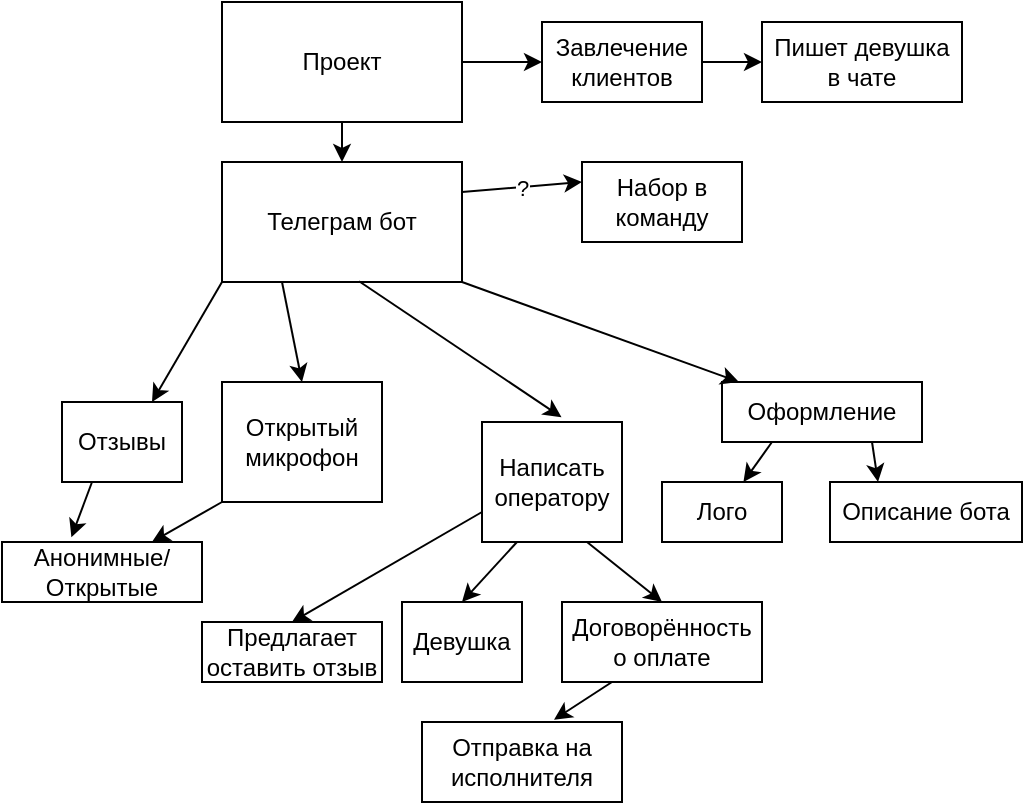 <mxfile version="15.8.3" type="github">
  <diagram id="Qlsg1mrHUs3pYg51-jJp" name="Page-1">
    <mxGraphModel dx="865" dy="447" grid="1" gridSize="10" guides="1" tooltips="1" connect="1" arrows="1" fold="1" page="1" pageScale="1" pageWidth="827" pageHeight="1169" math="0" shadow="0">
      <root>
        <mxCell id="0" />
        <mxCell id="1" parent="0" />
        <mxCell id="S40snBruA9V-wwDjgkCu-6" value="Телеграм бот" style="rounded=0;whiteSpace=wrap;html=1;" vertex="1" parent="1">
          <mxGeometry x="110" y="80" width="120" height="60" as="geometry" />
        </mxCell>
        <mxCell id="S40snBruA9V-wwDjgkCu-8" value="" style="endArrow=classic;html=1;rounded=0;entryX=0.75;entryY=0;entryDx=0;entryDy=0;exitX=0;exitY=1;exitDx=0;exitDy=0;" edge="1" parent="1" source="S40snBruA9V-wwDjgkCu-6" target="S40snBruA9V-wwDjgkCu-9">
          <mxGeometry width="50" height="50" relative="1" as="geometry">
            <mxPoint x="190" y="190" as="sourcePoint" />
            <mxPoint x="140" y="210" as="targetPoint" />
          </mxGeometry>
        </mxCell>
        <mxCell id="S40snBruA9V-wwDjgkCu-9" value="Отзывы" style="rounded=0;whiteSpace=wrap;html=1;" vertex="1" parent="1">
          <mxGeometry x="30" y="200" width="60" height="40" as="geometry" />
        </mxCell>
        <mxCell id="S40snBruA9V-wwDjgkCu-10" value="&lt;div&gt;Написать&lt;/div&gt;&lt;div&gt;оператору&lt;/div&gt;" style="rounded=0;whiteSpace=wrap;html=1;" vertex="1" parent="1">
          <mxGeometry x="240" y="210" width="70" height="60" as="geometry" />
        </mxCell>
        <mxCell id="S40snBruA9V-wwDjgkCu-11" value="" style="endArrow=classic;html=1;rounded=0;exitX=0.571;exitY=0.994;exitDx=0;exitDy=0;exitPerimeter=0;entryX=0.568;entryY=-0.04;entryDx=0;entryDy=0;entryPerimeter=0;" edge="1" parent="1" source="S40snBruA9V-wwDjgkCu-6" target="S40snBruA9V-wwDjgkCu-10">
          <mxGeometry width="50" height="50" relative="1" as="geometry">
            <mxPoint x="250" y="210" as="sourcePoint" />
            <mxPoint x="300" y="160" as="targetPoint" />
          </mxGeometry>
        </mxCell>
        <mxCell id="S40snBruA9V-wwDjgkCu-12" value="&lt;div&gt;Анонимные/&lt;/div&gt;&lt;div&gt;Открытые&lt;/div&gt;" style="rounded=0;whiteSpace=wrap;html=1;" vertex="1" parent="1">
          <mxGeometry y="270" width="100" height="30" as="geometry" />
        </mxCell>
        <mxCell id="S40snBruA9V-wwDjgkCu-13" value="" style="endArrow=classic;html=1;rounded=0;exitX=0.25;exitY=1;exitDx=0;exitDy=0;entryX=0.347;entryY=-0.08;entryDx=0;entryDy=0;entryPerimeter=0;" edge="1" parent="1" source="S40snBruA9V-wwDjgkCu-9" target="S40snBruA9V-wwDjgkCu-12">
          <mxGeometry width="50" height="50" relative="1" as="geometry">
            <mxPoint x="160" y="360" as="sourcePoint" />
            <mxPoint x="210" y="310" as="targetPoint" />
          </mxGeometry>
        </mxCell>
        <mxCell id="S40snBruA9V-wwDjgkCu-15" value="Открытый&lt;br&gt;микрофон" style="rounded=0;whiteSpace=wrap;html=1;" vertex="1" parent="1">
          <mxGeometry x="110" y="190" width="80" height="60" as="geometry" />
        </mxCell>
        <mxCell id="S40snBruA9V-wwDjgkCu-16" value="" style="endArrow=classic;html=1;rounded=0;exitX=0.25;exitY=1;exitDx=0;exitDy=0;entryX=0.5;entryY=0;entryDx=0;entryDy=0;" edge="1" parent="1" source="S40snBruA9V-wwDjgkCu-6" target="S40snBruA9V-wwDjgkCu-15">
          <mxGeometry width="50" height="50" relative="1" as="geometry">
            <mxPoint x="190" y="370" as="sourcePoint" />
            <mxPoint x="240" y="320" as="targetPoint" />
          </mxGeometry>
        </mxCell>
        <mxCell id="S40snBruA9V-wwDjgkCu-17" value="" style="endArrow=classic;html=1;rounded=0;exitX=0;exitY=1;exitDx=0;exitDy=0;entryX=0.75;entryY=0;entryDx=0;entryDy=0;" edge="1" parent="1" source="S40snBruA9V-wwDjgkCu-15" target="S40snBruA9V-wwDjgkCu-12">
          <mxGeometry width="50" height="50" relative="1" as="geometry">
            <mxPoint x="150" y="360" as="sourcePoint" />
            <mxPoint x="200" y="310" as="targetPoint" />
          </mxGeometry>
        </mxCell>
        <mxCell id="S40snBruA9V-wwDjgkCu-18" value="" style="endArrow=classic;html=1;rounded=0;exitX=0.25;exitY=1;exitDx=0;exitDy=0;entryX=0.5;entryY=0;entryDx=0;entryDy=0;" edge="1" parent="1" source="S40snBruA9V-wwDjgkCu-10" target="S40snBruA9V-wwDjgkCu-20">
          <mxGeometry width="50" height="50" relative="1" as="geometry">
            <mxPoint x="230" y="340" as="sourcePoint" />
            <mxPoint x="230" y="290" as="targetPoint" />
          </mxGeometry>
        </mxCell>
        <mxCell id="S40snBruA9V-wwDjgkCu-20" value="Девушка" style="rounded=0;whiteSpace=wrap;html=1;" vertex="1" parent="1">
          <mxGeometry x="200" y="300" width="60" height="40" as="geometry" />
        </mxCell>
        <mxCell id="S40snBruA9V-wwDjgkCu-21" value="Договорённость&lt;br&gt;о оплате" style="rounded=0;whiteSpace=wrap;html=1;" vertex="1" parent="1">
          <mxGeometry x="280" y="300" width="100" height="40" as="geometry" />
        </mxCell>
        <mxCell id="S40snBruA9V-wwDjgkCu-22" value="" style="endArrow=classic;html=1;rounded=0;exitX=0.75;exitY=1;exitDx=0;exitDy=0;entryX=0.5;entryY=0;entryDx=0;entryDy=0;" edge="1" parent="1" source="S40snBruA9V-wwDjgkCu-10" target="S40snBruA9V-wwDjgkCu-21">
          <mxGeometry width="50" height="50" relative="1" as="geometry">
            <mxPoint x="320" y="310" as="sourcePoint" />
            <mxPoint x="370" y="260" as="targetPoint" />
          </mxGeometry>
        </mxCell>
        <mxCell id="S40snBruA9V-wwDjgkCu-23" value="Набор в команду" style="rounded=0;whiteSpace=wrap;html=1;" vertex="1" parent="1">
          <mxGeometry x="290" y="80" width="80" height="40" as="geometry" />
        </mxCell>
        <mxCell id="S40snBruA9V-wwDjgkCu-28" value="" style="endArrow=classic;html=1;rounded=0;exitX=1;exitY=0.25;exitDx=0;exitDy=0;entryX=0;entryY=0.25;entryDx=0;entryDy=0;" edge="1" parent="1" source="S40snBruA9V-wwDjgkCu-6" target="S40snBruA9V-wwDjgkCu-23">
          <mxGeometry relative="1" as="geometry">
            <mxPoint x="410" y="140" as="sourcePoint" />
            <mxPoint x="510" y="140" as="targetPoint" />
          </mxGeometry>
        </mxCell>
        <mxCell id="S40snBruA9V-wwDjgkCu-29" value="&lt;div&gt;?&lt;/div&gt;" style="edgeLabel;resizable=0;html=1;align=center;verticalAlign=middle;" connectable="0" vertex="1" parent="S40snBruA9V-wwDjgkCu-28">
          <mxGeometry relative="1" as="geometry" />
        </mxCell>
        <mxCell id="S40snBruA9V-wwDjgkCu-30" value="Оформление" style="rounded=0;whiteSpace=wrap;html=1;" vertex="1" parent="1">
          <mxGeometry x="360" y="190" width="100" height="30" as="geometry" />
        </mxCell>
        <mxCell id="S40snBruA9V-wwDjgkCu-31" value="" style="endArrow=classic;html=1;rounded=0;exitX=1;exitY=1;exitDx=0;exitDy=0;" edge="1" parent="1" source="S40snBruA9V-wwDjgkCu-6" target="S40snBruA9V-wwDjgkCu-30">
          <mxGeometry width="50" height="50" relative="1" as="geometry">
            <mxPoint x="400" y="390" as="sourcePoint" />
            <mxPoint x="450" y="340" as="targetPoint" />
          </mxGeometry>
        </mxCell>
        <mxCell id="S40snBruA9V-wwDjgkCu-32" value="" style="endArrow=classic;html=1;rounded=0;exitX=0.25;exitY=1;exitDx=0;exitDy=0;" edge="1" parent="1" source="S40snBruA9V-wwDjgkCu-30" target="S40snBruA9V-wwDjgkCu-33">
          <mxGeometry width="50" height="50" relative="1" as="geometry">
            <mxPoint x="390" y="310" as="sourcePoint" />
            <mxPoint x="380" y="260" as="targetPoint" />
          </mxGeometry>
        </mxCell>
        <mxCell id="S40snBruA9V-wwDjgkCu-33" value="Лого" style="rounded=0;whiteSpace=wrap;html=1;" vertex="1" parent="1">
          <mxGeometry x="330" y="240" width="60" height="30" as="geometry" />
        </mxCell>
        <mxCell id="S40snBruA9V-wwDjgkCu-34" value="Описание бота" style="rounded=0;whiteSpace=wrap;html=1;" vertex="1" parent="1">
          <mxGeometry x="414" y="240" width="96" height="30" as="geometry" />
        </mxCell>
        <mxCell id="S40snBruA9V-wwDjgkCu-35" value="" style="endArrow=classic;html=1;rounded=0;exitX=0.75;exitY=1;exitDx=0;exitDy=0;entryX=0.25;entryY=0;entryDx=0;entryDy=0;" edge="1" parent="1" source="S40snBruA9V-wwDjgkCu-30" target="S40snBruA9V-wwDjgkCu-34">
          <mxGeometry width="50" height="50" relative="1" as="geometry">
            <mxPoint x="480" y="240" as="sourcePoint" />
            <mxPoint x="530" y="190" as="targetPoint" />
          </mxGeometry>
        </mxCell>
        <mxCell id="S40snBruA9V-wwDjgkCu-36" value="" style="endArrow=classic;html=1;rounded=0;exitX=0.25;exitY=1;exitDx=0;exitDy=0;entryX=0.66;entryY=-0.029;entryDx=0;entryDy=0;entryPerimeter=0;" edge="1" parent="1" source="S40snBruA9V-wwDjgkCu-21" target="S40snBruA9V-wwDjgkCu-37">
          <mxGeometry width="50" height="50" relative="1" as="geometry">
            <mxPoint x="300" y="410" as="sourcePoint" />
            <mxPoint x="290" y="390" as="targetPoint" />
          </mxGeometry>
        </mxCell>
        <mxCell id="S40snBruA9V-wwDjgkCu-37" value="Отправка на&lt;br&gt;исполнителя" style="rounded=0;whiteSpace=wrap;html=1;" vertex="1" parent="1">
          <mxGeometry x="210" y="360" width="100" height="40" as="geometry" />
        </mxCell>
        <mxCell id="S40snBruA9V-wwDjgkCu-38" value="" style="endArrow=classic;html=1;rounded=0;exitX=0;exitY=0.75;exitDx=0;exitDy=0;entryX=0.5;entryY=0;entryDx=0;entryDy=0;" edge="1" parent="1" source="S40snBruA9V-wwDjgkCu-10" target="S40snBruA9V-wwDjgkCu-39">
          <mxGeometry width="50" height="50" relative="1" as="geometry">
            <mxPoint x="130" y="360" as="sourcePoint" />
            <mxPoint x="180" y="280" as="targetPoint" />
          </mxGeometry>
        </mxCell>
        <mxCell id="S40snBruA9V-wwDjgkCu-39" value="Предлагает&lt;br&gt;оставить отзыв" style="rounded=0;whiteSpace=wrap;html=1;" vertex="1" parent="1">
          <mxGeometry x="100" y="310" width="90" height="30" as="geometry" />
        </mxCell>
        <mxCell id="S40snBruA9V-wwDjgkCu-41" value="Завлечение&lt;br&gt;клиентов" style="rounded=0;whiteSpace=wrap;html=1;" vertex="1" parent="1">
          <mxGeometry x="270" y="10" width="80" height="40" as="geometry" />
        </mxCell>
        <mxCell id="S40snBruA9V-wwDjgkCu-42" value="" style="endArrow=classic;html=1;rounded=0;exitX=1;exitY=0.5;exitDx=0;exitDy=0;entryX=0;entryY=0.5;entryDx=0;entryDy=0;" edge="1" parent="1" source="S40snBruA9V-wwDjgkCu-45" target="S40snBruA9V-wwDjgkCu-41">
          <mxGeometry width="50" height="50" relative="1" as="geometry">
            <mxPoint x="270" y="200" as="sourcePoint" />
            <mxPoint x="320" y="150" as="targetPoint" />
          </mxGeometry>
        </mxCell>
        <mxCell id="S40snBruA9V-wwDjgkCu-43" value="&lt;div&gt;Пишет девушка&lt;/div&gt;&lt;div&gt;в чате&lt;/div&gt;" style="rounded=0;whiteSpace=wrap;html=1;" vertex="1" parent="1">
          <mxGeometry x="380" y="10" width="100" height="40" as="geometry" />
        </mxCell>
        <mxCell id="S40snBruA9V-wwDjgkCu-44" value="" style="endArrow=classic;html=1;rounded=0;exitX=1;exitY=0.5;exitDx=0;exitDy=0;entryX=0;entryY=0.5;entryDx=0;entryDy=0;" edge="1" parent="1" source="S40snBruA9V-wwDjgkCu-41" target="S40snBruA9V-wwDjgkCu-43">
          <mxGeometry width="50" height="50" relative="1" as="geometry">
            <mxPoint x="560" y="330" as="sourcePoint" />
            <mxPoint x="610" y="280" as="targetPoint" />
          </mxGeometry>
        </mxCell>
        <mxCell id="S40snBruA9V-wwDjgkCu-45" value="&lt;div&gt;Проект&lt;/div&gt;" style="rounded=0;whiteSpace=wrap;html=1;" vertex="1" parent="1">
          <mxGeometry x="110" width="120" height="60" as="geometry" />
        </mxCell>
        <mxCell id="S40snBruA9V-wwDjgkCu-46" value="" style="endArrow=classic;html=1;rounded=0;exitX=0.5;exitY=1;exitDx=0;exitDy=0;entryX=0.5;entryY=0;entryDx=0;entryDy=0;" edge="1" parent="1" source="S40snBruA9V-wwDjgkCu-45" target="S40snBruA9V-wwDjgkCu-6">
          <mxGeometry width="50" height="50" relative="1" as="geometry">
            <mxPoint x="380" y="40" as="sourcePoint" />
            <mxPoint x="430" y="-10" as="targetPoint" />
          </mxGeometry>
        </mxCell>
      </root>
    </mxGraphModel>
  </diagram>
</mxfile>
